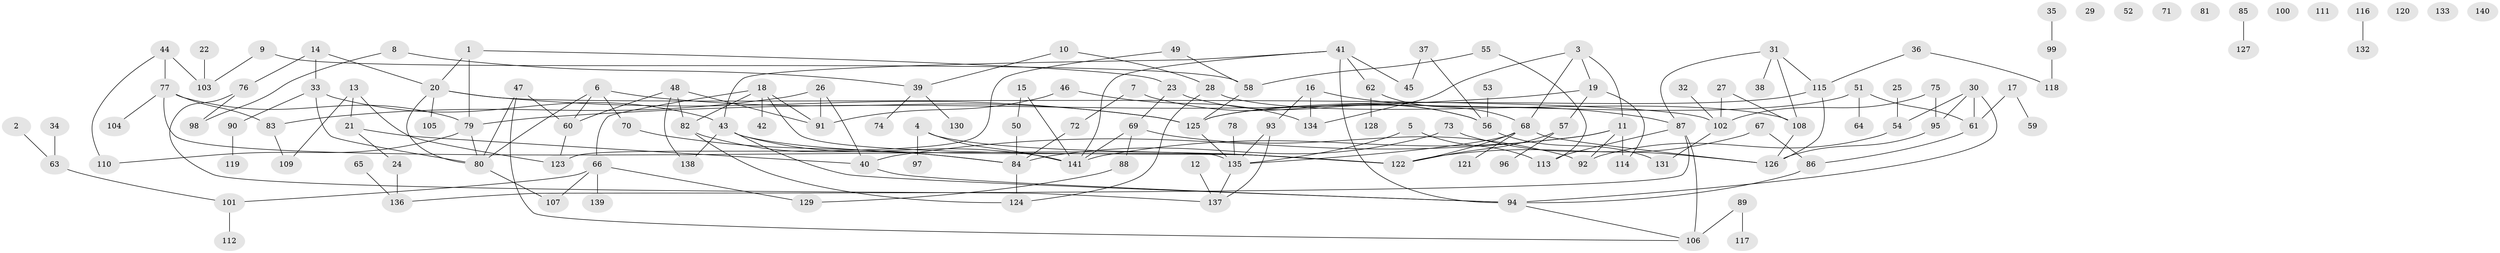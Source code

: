 // coarse degree distribution, {1: 0.2571428571428571, 2: 0.24285714285714285, 0: 0.12857142857142856, 4: 0.2, 5: 0.014285714285714285, 8: 0.02857142857142857, 6: 0.07142857142857142, 3: 0.02857142857142857, 7: 0.014285714285714285, 10: 0.014285714285714285}
// Generated by graph-tools (version 1.1) at 2025/43/03/04/25 21:43:35]
// undirected, 141 vertices, 186 edges
graph export_dot {
graph [start="1"]
  node [color=gray90,style=filled];
  1;
  2;
  3;
  4;
  5;
  6;
  7;
  8;
  9;
  10;
  11;
  12;
  13;
  14;
  15;
  16;
  17;
  18;
  19;
  20;
  21;
  22;
  23;
  24;
  25;
  26;
  27;
  28;
  29;
  30;
  31;
  32;
  33;
  34;
  35;
  36;
  37;
  38;
  39;
  40;
  41;
  42;
  43;
  44;
  45;
  46;
  47;
  48;
  49;
  50;
  51;
  52;
  53;
  54;
  55;
  56;
  57;
  58;
  59;
  60;
  61;
  62;
  63;
  64;
  65;
  66;
  67;
  68;
  69;
  70;
  71;
  72;
  73;
  74;
  75;
  76;
  77;
  78;
  79;
  80;
  81;
  82;
  83;
  84;
  85;
  86;
  87;
  88;
  89;
  90;
  91;
  92;
  93;
  94;
  95;
  96;
  97;
  98;
  99;
  100;
  101;
  102;
  103;
  104;
  105;
  106;
  107;
  108;
  109;
  110;
  111;
  112;
  113;
  114;
  115;
  116;
  117;
  118;
  119;
  120;
  121;
  122;
  123;
  124;
  125;
  126;
  127;
  128;
  129;
  130;
  131;
  132;
  133;
  134;
  135;
  136;
  137;
  138;
  139;
  140;
  141;
  1 -- 20;
  1 -- 23;
  1 -- 79;
  2 -- 63;
  3 -- 11;
  3 -- 19;
  3 -- 68;
  3 -- 134;
  4 -- 97;
  4 -- 122;
  4 -- 141;
  5 -- 113;
  5 -- 135;
  6 -- 60;
  6 -- 70;
  6 -- 80;
  6 -- 125;
  7 -- 56;
  7 -- 72;
  8 -- 39;
  8 -- 98;
  9 -- 58;
  9 -- 103;
  10 -- 28;
  10 -- 39;
  11 -- 40;
  11 -- 92;
  11 -- 114;
  11 -- 141;
  12 -- 137;
  13 -- 21;
  13 -- 109;
  13 -- 123;
  14 -- 20;
  14 -- 33;
  14 -- 76;
  15 -- 50;
  15 -- 141;
  16 -- 87;
  16 -- 93;
  16 -- 134;
  17 -- 59;
  17 -- 61;
  18 -- 42;
  18 -- 66;
  18 -- 82;
  18 -- 91;
  18 -- 122;
  19 -- 57;
  19 -- 79;
  19 -- 114;
  20 -- 80;
  20 -- 102;
  20 -- 105;
  20 -- 125;
  21 -- 24;
  21 -- 40;
  22 -- 103;
  23 -- 56;
  23 -- 69;
  24 -- 136;
  25 -- 54;
  26 -- 40;
  26 -- 83;
  26 -- 91;
  27 -- 102;
  27 -- 108;
  28 -- 108;
  28 -- 124;
  30 -- 54;
  30 -- 61;
  30 -- 94;
  30 -- 95;
  31 -- 38;
  31 -- 87;
  31 -- 108;
  31 -- 115;
  32 -- 102;
  33 -- 43;
  33 -- 80;
  33 -- 90;
  34 -- 63;
  35 -- 99;
  36 -- 115;
  36 -- 118;
  37 -- 45;
  37 -- 56;
  39 -- 74;
  39 -- 130;
  40 -- 94;
  41 -- 43;
  41 -- 45;
  41 -- 62;
  41 -- 94;
  41 -- 141;
  43 -- 94;
  43 -- 122;
  43 -- 138;
  43 -- 141;
  44 -- 77;
  44 -- 103;
  44 -- 110;
  46 -- 91;
  46 -- 134;
  47 -- 60;
  47 -- 80;
  47 -- 106;
  48 -- 60;
  48 -- 82;
  48 -- 91;
  48 -- 138;
  49 -- 58;
  49 -- 123;
  50 -- 84;
  51 -- 61;
  51 -- 64;
  51 -- 125;
  53 -- 56;
  54 -- 92;
  55 -- 58;
  55 -- 113;
  56 -- 131;
  57 -- 96;
  57 -- 122;
  58 -- 125;
  60 -- 123;
  61 -- 86;
  62 -- 68;
  62 -- 128;
  63 -- 101;
  65 -- 136;
  66 -- 101;
  66 -- 107;
  66 -- 129;
  66 -- 139;
  67 -- 86;
  67 -- 122;
  68 -- 121;
  68 -- 122;
  68 -- 126;
  68 -- 135;
  69 -- 88;
  69 -- 92;
  69 -- 141;
  70 -- 84;
  72 -- 84;
  73 -- 84;
  73 -- 126;
  75 -- 95;
  75 -- 102;
  76 -- 98;
  76 -- 137;
  77 -- 79;
  77 -- 83;
  77 -- 104;
  77 -- 135;
  78 -- 135;
  79 -- 80;
  79 -- 110;
  80 -- 107;
  82 -- 84;
  82 -- 124;
  83 -- 109;
  84 -- 124;
  85 -- 127;
  86 -- 94;
  87 -- 106;
  87 -- 113;
  87 -- 136;
  88 -- 129;
  89 -- 106;
  89 -- 117;
  90 -- 119;
  93 -- 135;
  93 -- 137;
  94 -- 106;
  95 -- 126;
  99 -- 118;
  101 -- 112;
  102 -- 131;
  108 -- 126;
  115 -- 125;
  115 -- 126;
  116 -- 132;
  125 -- 135;
  135 -- 137;
}
